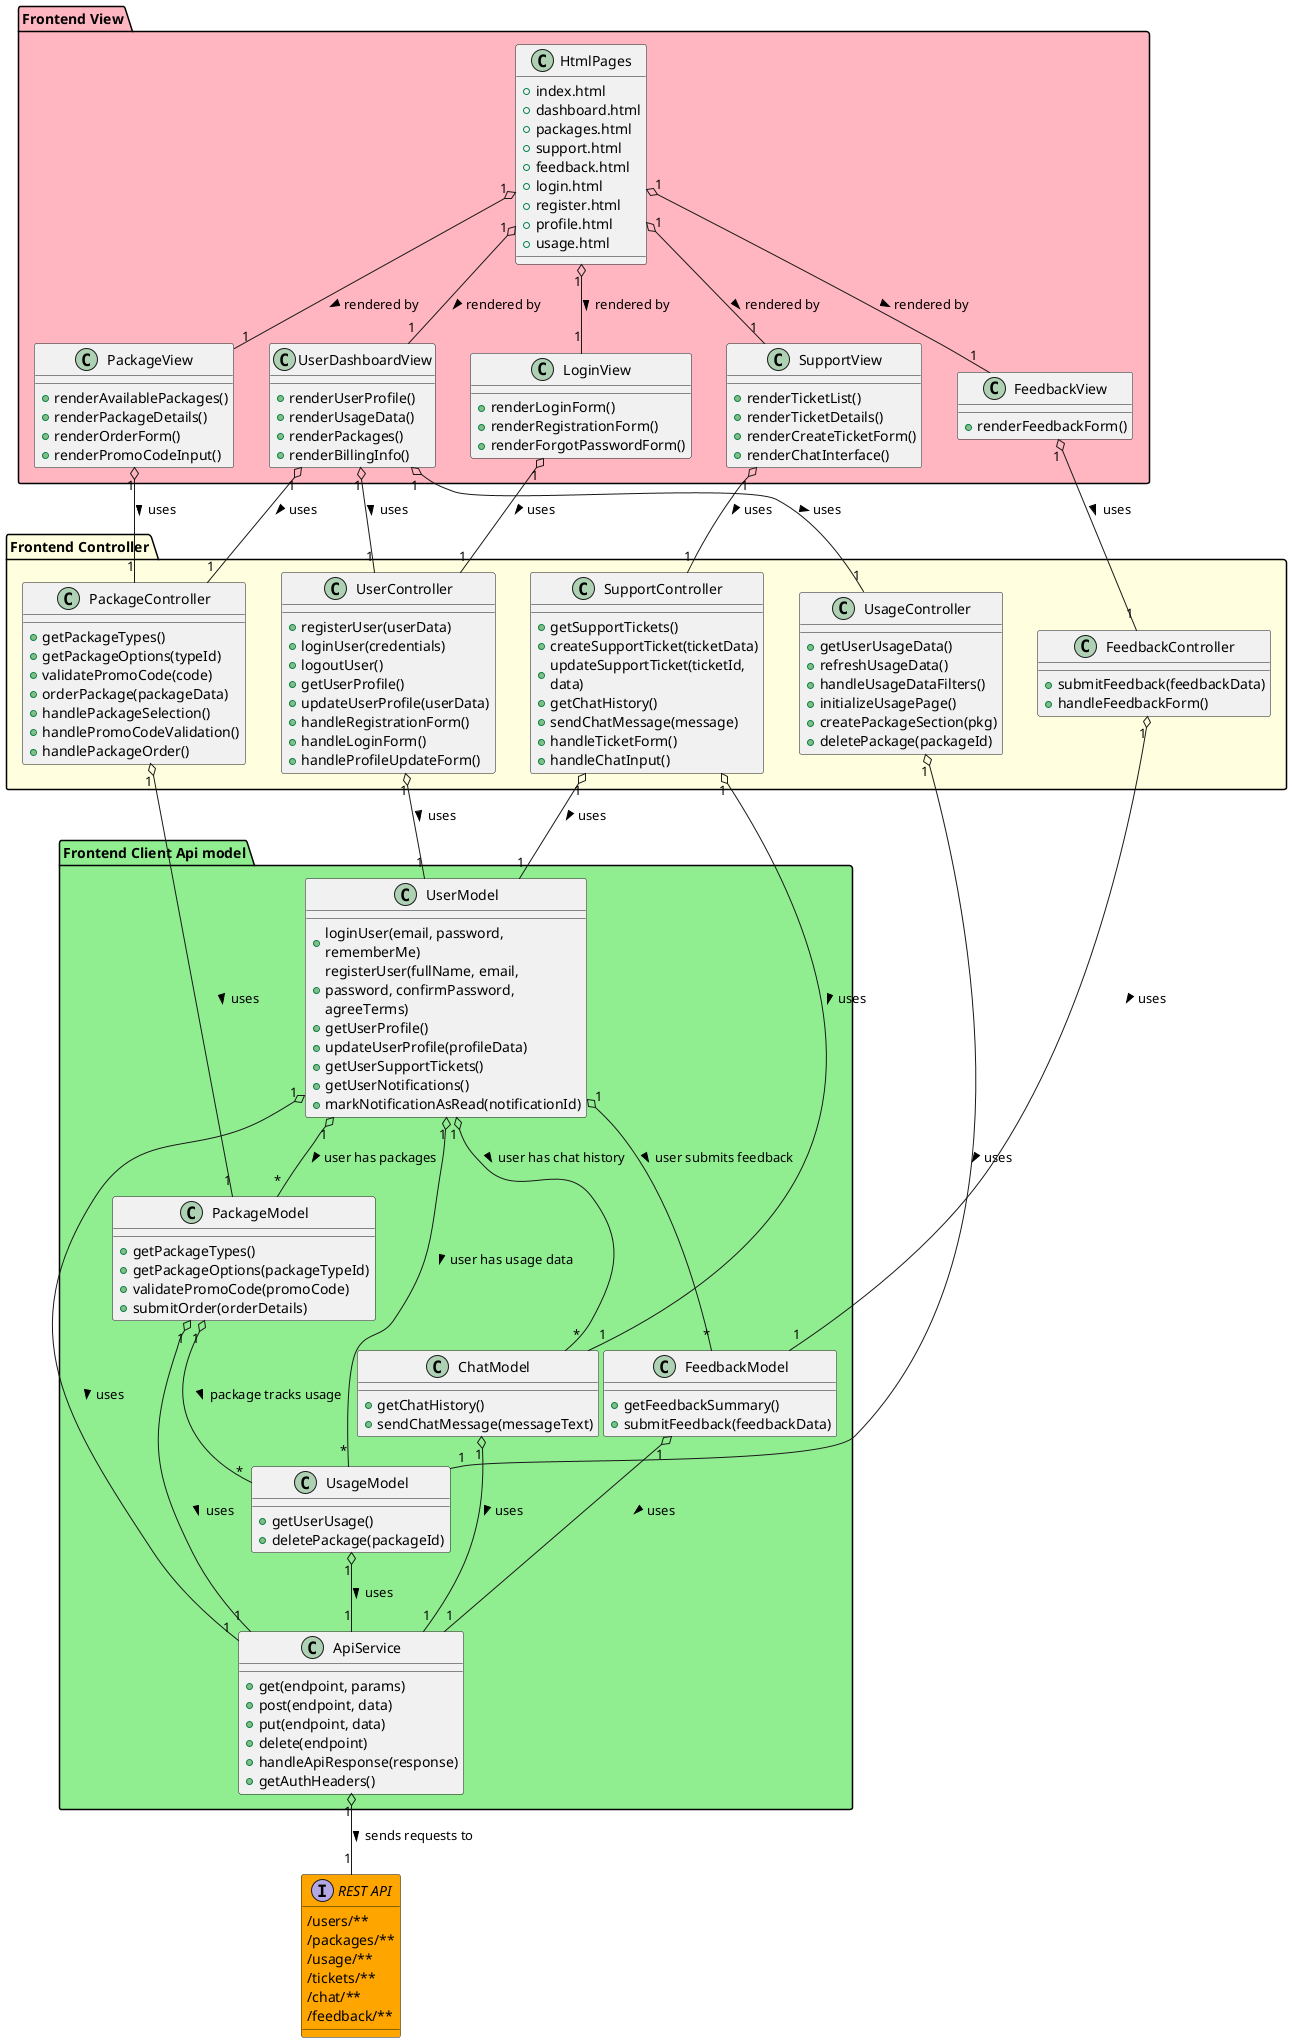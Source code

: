 @startuml Frontend_REST_API_Diagram

top to bottom direction
skinparam wrapWidth 200

' =================== FRONTEND VIEW LAYER ===================
package "Frontend View" #lightpink {
  class UserDashboardView {
    +renderUserProfile()
    +renderUsageData()
    +renderPackages()
    +renderBillingInfo()
  }

  class PackageView {
    +renderAvailablePackages()
    +renderPackageDetails()
    +renderOrderForm()
    +renderPromoCodeInput()
  }

  class SupportView {
    +renderTicketList()
    +renderTicketDetails()
    +renderCreateTicketForm()
    +renderChatInterface()
  }

  class FeedbackView {
    +renderFeedbackForm()
  }

  class LoginView {
    +renderLoginForm()
    +renderRegistrationForm()
    +renderForgotPasswordForm()
  }

  class HtmlPages {
    +index.html
    +dashboard.html
    +packages.html
    +support.html
    +feedback.html
    +login.html
    +register.html
    +profile.html
    +usage.html
  }
}

' =================== FRONTEND CONTROLLER LAYER ===================
package "Frontend Controller" #lightyellow {
  class UserController {
    +registerUser(userData)
    +loginUser(credentials)
    +logoutUser()
    +getUserProfile()
    +updateUserProfile(userData)
    +handleRegistrationForm()
    +handleLoginForm()
    +handleProfileUpdateForm()
  }

  class PackageController {
    +getPackageTypes()
    +getPackageOptions(typeId)
    +validatePromoCode(code)
    +orderPackage(packageData)
    +handlePackageSelection()
    +handlePromoCodeValidation()
    +handlePackageOrder()
  }

  class UsageController {
    +getUserUsageData()
    +refreshUsageData()
    +handleUsageDataFilters()
    +initializeUsagePage()
    +createPackageSection(pkg)
    +deletePackage(packageId)
  }

  class SupportController {
    +getSupportTickets()
    +createSupportTicket(ticketData)
    +updateSupportTicket(ticketId, data)
    +getChatHistory()
    +sendChatMessage(message)
    +handleTicketForm()
    +handleChatInput()
  }

  class FeedbackController {
    +submitFeedback(feedbackData)
    +handleFeedbackForm()
  }
}

' =================== FRONTEND CLIENT API MODEL LAYER ===================
package "Frontend Client Api model" #lightgreen {
  class ApiService {
    +get(endpoint, params)
    +post(endpoint, data)
    +put(endpoint, data)
    +delete(endpoint)
    +handleApiResponse(response)
    +getAuthHeaders()
  }

  class UserModel {
    +loginUser(email, password, rememberMe)
    +registerUser(fullName, email, password, confirmPassword, agreeTerms)
    +getUserProfile()
    +updateUserProfile(profileData)
    +getUserSupportTickets()
    +getUserNotifications()
    +markNotificationAsRead(notificationId)
  }

  class PackageModel {
    +getPackageTypes()
    +getPackageOptions(packageTypeId)
    +validatePromoCode(promoCode)
    +submitOrder(orderDetails)
  }

  class UsageModel {
    +getUserUsage()
    +deletePackage(packageId)
  }

  class FeedbackModel {
    +getFeedbackSummary()
    +submitFeedback(feedbackData)
  }

  class ChatModel {
    +getChatHistory()
    +sendChatMessage(messageText)
  }
}

' =================== REST API INTERFACE ===================
interface "REST API" as RestApi #orange {
  /users/**
  /packages/**
  /usage/**
  /tickets/**
  /chat/**
  /feedback/**
}

' =================== FRONTEND RELATIONSHIPS ===================

' Frontend View to Frontend Controller relationships (Aggregation)
UserDashboardView "1" o-- "1" UserController : uses >
UserDashboardView "1" o-- "1" UsageController : uses >
UserDashboardView "1" o-- "1" PackageController : uses >

PackageView "1" o-- "1" PackageController : uses >

SupportView "1" o-- "1" SupportController : uses >

FeedbackView "1" o-- "1" FeedbackController : uses >

LoginView "1" o-- "1" UserController : uses >

' Frontend Controller to Frontend Client Api model relationships (Aggregation)
UserController "1" o-- "1" UserModel : uses >
PackageController "1" o-- "1" PackageModel : uses >
UsageController "1" o-- "1" UsageModel : uses >
SupportController "1" o-- "1" UserModel : uses >
SupportController "1" o-- "1" ChatModel : uses >
FeedbackController "1" o-- "1" FeedbackModel : uses >

' Frontend Client Api model to API Service relationships (Aggregation)
UserModel "1" o-- "1" ApiService : uses >
PackageModel "1" o-- "1" ApiService : uses >
UsageModel "1" o-- "1" ApiService : uses >
FeedbackModel "1" o-- "1" ApiService : uses >
ChatModel "1" o-- "1" ApiService : uses >

' HTML Pages to View components relationships (Aggregation)
HtmlPages "1" o-- "1" UserDashboardView : rendered by >
HtmlPages "1" o-- "1" PackageView : rendered by >
HtmlPages "1" o-- "1" SupportView : rendered by >
HtmlPages "1" o-- "1" FeedbackView : rendered by >
HtmlPages "1" o-- "1" LoginView : rendered by >

' Frontend Client Api model data relationships (Aggregation)
UserModel "1" o-- "*" PackageModel : user has packages >
UserModel "1" o-- "*" UsageModel : user has usage data >
UserModel "1" o-- "*" FeedbackModel : user submits feedback >
UserModel "1" o-- "*" ChatModel : user has chat history >
PackageModel "1" o-- "*" UsageModel : package tracks usage >

' Frontend to Backend connection via REST API (Aggregation)
ApiService "1" o-- "1" RestApi : sends requests to >

@enduml
